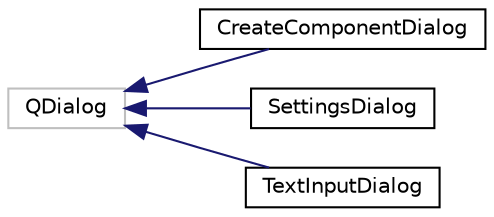 digraph "Graphical Class Hierarchy"
{
 // LATEX_PDF_SIZE
  edge [fontname="Helvetica",fontsize="10",labelfontname="Helvetica",labelfontsize="10"];
  node [fontname="Helvetica",fontsize="10",shape=record];
  rankdir="LR";
  Node16 [label="QDialog",height=0.2,width=0.4,color="grey75", fillcolor="white", style="filled",tooltip=" "];
  Node16 -> Node0 [dir="back",color="midnightblue",fontsize="10",style="solid",fontname="Helvetica"];
  Node0 [label="CreateComponentDialog",height=0.2,width=0.4,color="black", fillcolor="white", style="filled",URL="$classCreateComponentDialog.html",tooltip="Class representing the dialog for creating a new component."];
  Node16 -> Node18 [dir="back",color="midnightblue",fontsize="10",style="solid",fontname="Helvetica"];
  Node18 [label="SettingsDialog",height=0.2,width=0.4,color="black", fillcolor="white", style="filled",URL="$classSettingsDialog.html",tooltip="Class representing the dialog for modifying the settings of the application."];
  Node16 -> Node19 [dir="back",color="midnightblue",fontsize="10",style="solid",fontname="Helvetica"];
  Node19 [label="TextInputDialog",height=0.2,width=0.4,color="black", fillcolor="white", style="filled",URL="$classTextInputDialog.html",tooltip="Class representing a dialog for a text input."];
}
